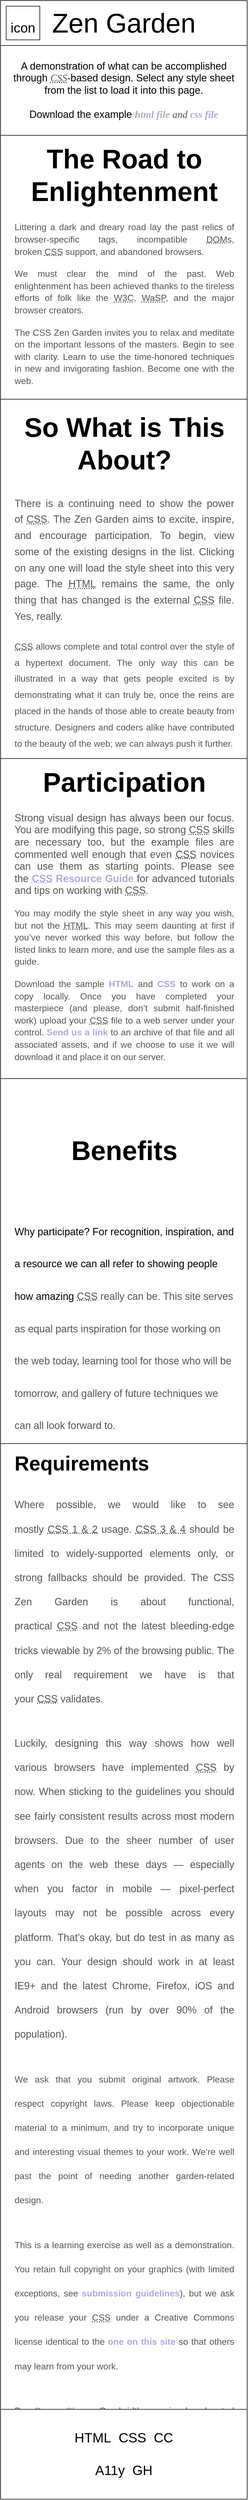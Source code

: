 <mxfile version="20.8.13" type="device"><diagram name="Page-1" id="O9Z1jvt8_44kayGr3Y2G"><mxGraphModel dx="648" dy="1076" grid="1" gridSize="10" guides="1" tooltips="1" connect="1" arrows="1" fold="1" page="1" pageScale="1" pageWidth="850" pageHeight="1100" math="0" shadow="0"><root><mxCell id="0"/><mxCell id="1" parent="0"/><mxCell id="o2cRoIlsviu9KYDnW9r5-2" value="&lt;font style=&quot;font-size: 48px;&quot;&gt;Zen Garden&lt;/font&gt;" style="rounded=0;whiteSpace=wrap;html=1;" vertex="1" parent="1"><mxGeometry x="20" y="20" width="440" height="80" as="geometry"/></mxCell><mxCell id="o2cRoIlsviu9KYDnW9r5-3" value="&lt;span style=&quot;color: rgb(85, 87, 83); font-family: georgia; font-size: 13.2px; font-style: italic; background-color: rgb(255, 255, 255);&quot;&gt;&lt;br&gt;&lt;/span&gt;" style="rounded=0;whiteSpace=wrap;html=1;" vertex="1" parent="1"><mxGeometry x="20" y="100" width="440" height="160" as="geometry"/></mxCell><mxCell id="o2cRoIlsviu9KYDnW9r5-5" value="" style="rounded=0;whiteSpace=wrap;html=1;fontSize=18;" vertex="1" parent="1"><mxGeometry x="20" y="260" width="440" height="470" as="geometry"/></mxCell><mxCell id="o2cRoIlsviu9KYDnW9r5-6" value="&lt;h1 style=&quot;text-align: center;&quot;&gt;&lt;font style=&quot;font-size: 48px;&quot;&gt;The Road to Enlightenment&lt;/font&gt;&lt;/h1&gt;&lt;p style=&quot;margin-top: 0px; text-align: justify; color: rgb(85, 87, 83); font-family: georgia, sans-serif; background-color: rgb(255, 255, 255);&quot;&gt;&lt;font size=&quot;3&quot;&gt;Littering a dark and dreary road lay the past relics of browser-specific tags, incompatible&amp;nbsp;&lt;abbr style=&quot;border-bottom: none;&quot; title=&quot;Document Object Model&quot;&gt;DOM&lt;/abbr&gt;s, broken&amp;nbsp;&lt;abbr style=&quot;border-bottom: none;&quot; title=&quot;Cascading Style Sheets&quot;&gt;CSS&lt;/abbr&gt;&amp;nbsp;support, and abandoned browsers.&lt;/font&gt;&lt;/p&gt;&lt;p style=&quot;margin-top: 0px; text-align: justify; color: rgb(85, 87, 83); font-family: georgia, sans-serif; background-color: rgb(255, 255, 255);&quot;&gt;&lt;font size=&quot;3&quot;&gt;We must clear the mind of the past. Web enlightenment has been achieved thanks to the tireless efforts of folk like the&amp;nbsp;&lt;abbr style=&quot;border-bottom: none;&quot; title=&quot;World Wide Web Consortium&quot;&gt;W3C&lt;/abbr&gt;,&amp;nbsp;&lt;abbr style=&quot;border-bottom: none;&quot; title=&quot;Web Standards Project&quot;&gt;WaSP&lt;/abbr&gt;, and the major browser creators.&lt;/font&gt;&lt;/p&gt;&lt;p style=&quot;margin-top: 0px; text-align: justify; color: rgb(85, 87, 83); font-family: georgia, sans-serif; background-color: rgb(255, 255, 255);&quot;&gt;&lt;font size=&quot;3&quot;&gt;The CSS Zen Garden invites you to relax and meditate on the important lessons of the masters. Begin to see with clarity. Learn to use the time-honored techniques in new and invigorating fashion. Become one with the web.&lt;/font&gt;&lt;/p&gt;" style="text;html=1;strokeColor=none;fillColor=none;spacing=5;spacingTop=-20;whiteSpace=wrap;overflow=hidden;rounded=0;fontSize=18;" vertex="1" parent="1"><mxGeometry x="40" y="260" width="400" height="470" as="geometry"/></mxCell><mxCell id="o2cRoIlsviu9KYDnW9r5-10" value="&lt;font style=&quot;font-size: 24px;&quot;&gt;icon&lt;/font&gt;" style="rounded=0;whiteSpace=wrap;html=1;fontSize=48;" vertex="1" parent="1"><mxGeometry x="30" y="30" width="60" height="60" as="geometry"/></mxCell><mxCell id="o2cRoIlsviu9KYDnW9r5-11" value="" style="rounded=0;whiteSpace=wrap;html=1;fontSize=24;" vertex="1" parent="1"><mxGeometry x="20" y="730" width="440" height="640" as="geometry"/></mxCell><mxCell id="o2cRoIlsviu9KYDnW9r5-12" value="&lt;h1 style=&quot;text-align: center;&quot;&gt;So What is This About?&lt;/h1&gt;&lt;p style=&quot;margin-top: 0px; text-align: justify; color: rgb(85, 87, 83); font-family: georgia, sans-serif; background-color: rgb(255, 255, 255);&quot;&gt;&lt;font style=&quot;font-size: 18px;&quot;&gt;There is a continuing need to show the power of&amp;nbsp;&lt;abbr style=&quot;border-bottom: none;&quot; title=&quot;Cascading Style Sheets&quot;&gt;CSS&lt;/abbr&gt;. The Zen Garden aims to excite, inspire, and encourage participation. To begin, view some of the existing designs in the list. Clicking on any one will load the style sheet into this very page. The&amp;nbsp;&lt;abbr style=&quot;border-bottom: none;&quot; title=&quot;HyperText Markup Language&quot;&gt;HTML&lt;/abbr&gt;&amp;nbsp;remains the same, the only thing that has changed is the external&amp;nbsp;&lt;abbr style=&quot;border-bottom: none;&quot; title=&quot;Cascading Style Sheets&quot;&gt;CSS&lt;/abbr&gt;&amp;nbsp;file. Yes, really.&lt;/font&gt;&lt;/p&gt;&lt;p style=&quot;margin-top: 0px; text-align: justify; color: rgb(85, 87, 83); font-family: georgia, sans-serif; background-color: rgb(255, 255, 255);&quot;&gt;&lt;font size=&quot;3&quot;&gt;&lt;abbr style=&quot;border-bottom: none;&quot; title=&quot;Cascading Style Sheets&quot;&gt;CSS&lt;/abbr&gt;&amp;nbsp;allows complete and total control over the style of a hypertext document. The only way this can be illustrated in a way that gets people excited is by demonstrating what it can truly be, once the reins are placed in the hands of those able to create beauty from structure. Designers and coders alike have contributed to the beauty of the web; we can always push it further.&lt;/font&gt;&lt;/p&gt;" style="text;html=1;strokeColor=none;fillColor=none;spacing=5;spacingTop=-20;whiteSpace=wrap;overflow=hidden;rounded=0;fontSize=24;" vertex="1" parent="1"><mxGeometry x="40" y="730" width="400" height="630" as="geometry"/></mxCell><mxCell id="o2cRoIlsviu9KYDnW9r5-13" value="A demonstration of what can be accomplished through&amp;nbsp;&lt;abbr style=&quot;border-bottom: none; color: rgb(85, 87, 83); font-family: georgia; font-style: italic; background-color: rgb(255, 255, 255);&quot; title=&quot;Cascading Style Sheets&quot;&gt;CSS&lt;/abbr&gt;-based design. Select any style sheet from the list to load it into this page.&lt;br style=&quot;border-color: var(--border-color);&quot;&gt;&lt;br style=&quot;border-color: var(--border-color);&quot;&gt;Download the example&amp;nbsp;&lt;a style=&quot;border-color: var(--border-color); font-weight: bold; text-decoration-line: none; color: rgb(183, 165, 223); font-family: georgia; font-style: italic; background-color: rgb(255, 255, 255);&quot; title=&quot;This page's source HTML code, not to be modified.&quot; href=&quot;http://127.0.0.1:5500/examples/index&quot;&gt;html file&lt;/a&gt;&lt;span style=&quot;border-color: var(--border-color); color: rgb(85, 87, 83); font-family: georgia; font-style: italic; background-color: rgb(255, 255, 255);&quot;&gt;&amp;nbsp;and&amp;nbsp;&lt;/span&gt;&lt;a style=&quot;border-color: var(--border-color); font-weight: bold; text-decoration-line: none; color: rgb(183, 165, 223); font-family: georgia; font-style: italic; background-color: rgb(255, 255, 255);&quot; title=&quot;This page's sample CSS, the file you may modify.&quot; href=&quot;http://127.0.0.1:5500/examples/style.css&quot;&gt;css file&lt;/a&gt;" style="text;html=1;strokeColor=none;fillColor=none;align=center;verticalAlign=middle;whiteSpace=wrap;rounded=0;fontSize=18;" vertex="1" parent="1"><mxGeometry x="40" y="100" width="400" height="160" as="geometry"/></mxCell><mxCell id="o2cRoIlsviu9KYDnW9r5-14" value="" style="rounded=0;whiteSpace=wrap;html=1;fontSize=18;" vertex="1" parent="1"><mxGeometry x="20" y="1370" width="440" height="570" as="geometry"/></mxCell><mxCell id="o2cRoIlsviu9KYDnW9r5-15" value="&lt;h1 style=&quot;text-align: center;&quot;&gt;&lt;font style=&quot;font-size: 48px;&quot;&gt;Participation&lt;/font&gt;&lt;/h1&gt;&lt;p style=&quot;margin-top: 0px; text-align: justify; color: rgb(85, 87, 83); font-family: georgia, sans-serif; background-color: rgb(255, 255, 255);&quot;&gt;&lt;font style=&quot;font-size: 18px;&quot;&gt;Strong visual design has always been our focus. You are modifying this page, so strong&amp;nbsp;&lt;abbr style=&quot;border-bottom: none;&quot; title=&quot;Cascading Style Sheets&quot;&gt;CSS&lt;/abbr&gt;&amp;nbsp;skills are necessary too, but the example files are commented well enough that even&amp;nbsp;&lt;abbr style=&quot;border-bottom: none;&quot; title=&quot;Cascading Style Sheets&quot;&gt;CSS&lt;/abbr&gt;&amp;nbsp;novices can use them as starting points. Please see the&amp;nbsp;&lt;a style=&quot;font-weight: bold; text-decoration-line: none; color: rgb(183, 165, 223);&quot; title=&quot;A listing of CSS-related resources&quot; href=&quot;http://www.mezzoblue.com/zengarden/resources/&quot;&gt;&lt;abbr style=&quot;border-bottom: none;&quot; title=&quot;Cascading Style Sheets&quot;&gt;CSS&lt;/abbr&gt;&amp;nbsp;Resource Guide&lt;/a&gt;&amp;nbsp;for advanced tutorials and tips on working with&amp;nbsp;&lt;abbr style=&quot;border-bottom: none;&quot; title=&quot;Cascading Style Sheets&quot;&gt;CSS&lt;/abbr&gt;.&lt;/font&gt;&lt;/p&gt;&lt;p style=&quot;margin-top: 0px; text-align: justify; color: rgb(85, 87, 83); font-family: georgia, sans-serif; background-color: rgb(255, 255, 255);&quot;&gt;&lt;font size=&quot;3&quot;&gt;You may modify the style sheet in any way you wish, but not the&amp;nbsp;&lt;abbr style=&quot;border-bottom: none;&quot; title=&quot;HyperText Markup Language&quot;&gt;HTML&lt;/abbr&gt;. This may seem daunting at first if you’ve never worked this way before, but follow the listed links to learn more, and use the sample files as a guide.&lt;/font&gt;&lt;/p&gt;&lt;p style=&quot;margin-top: 0px; text-align: justify; color: rgb(85, 87, 83); font-family: georgia, sans-serif; background-color: rgb(255, 255, 255);&quot;&gt;&lt;font size=&quot;3&quot;&gt;Download the sample&amp;nbsp;&lt;a style=&quot;font-weight: bold; text-decoration-line: none; color: rgb(183, 165, 223);&quot; title=&quot;This page's source HTML code, not to be modified.&quot; href=&quot;http://127.0.0.1:5500/examples/index&quot;&gt;HTML&lt;/a&gt;&amp;nbsp;and&amp;nbsp;&lt;a style=&quot;font-weight: bold; text-decoration-line: none; color: rgb(183, 165, 223);&quot; title=&quot;This page's sample CSS, the file you may modify.&quot; href=&quot;http://127.0.0.1:5500/examples/style.css&quot;&gt;CSS&lt;/a&gt;&amp;nbsp;to work on a copy locally. Once you have completed your masterpiece (and please, don’t submit half-finished work) upload your&amp;nbsp;&lt;abbr style=&quot;border-bottom: none;&quot; title=&quot;Cascading Style Sheets&quot;&gt;CSS&lt;/abbr&gt;&amp;nbsp;file to a web server under your control.&amp;nbsp;&lt;a style=&quot;font-weight: bold; text-decoration-line: none; color: rgb(183, 165, 223);&quot; title=&quot;Use the contact form to send us your CSS file&quot; href=&quot;http://www.mezzoblue.com/zengarden/submit/&quot;&gt;Send us a link&lt;/a&gt;&amp;nbsp;to an archive of that file and all associated assets, and if we choose to use it we will download it and place it on our server.&lt;/font&gt;&lt;/p&gt;" style="text;html=1;strokeColor=none;fillColor=none;spacing=5;spacingTop=-20;whiteSpace=wrap;overflow=hidden;rounded=0;fontSize=18;" vertex="1" parent="1"><mxGeometry x="40" y="1370" width="400" height="540" as="geometry"/></mxCell><mxCell id="o2cRoIlsviu9KYDnW9r5-16" value="" style="rounded=0;whiteSpace=wrap;html=1;fontSize=18;" vertex="1" parent="1"><mxGeometry x="20" y="1940" width="440" height="650" as="geometry"/></mxCell><mxCell id="o2cRoIlsviu9KYDnW9r5-17" value="&lt;h1 style=&quot;text-align: center;&quot;&gt;&lt;font style=&quot;font-size: 48px;&quot;&gt;Benefits&lt;/font&gt;&lt;/h1&gt;&lt;p&gt;&lt;font style=&quot;font-size: 18px;&quot;&gt;Why participate? For recognition, inspiration, and a resource we can all refer to showing people how amazing&amp;nbsp;&lt;abbr style=&quot;border-bottom: none; color: rgb(85, 87, 83); font-family: georgia, sans-serif; text-align: justify; background-color: rgb(255, 255, 255);&quot; title=&quot;Cascading Style Sheets&quot;&gt;CSS&lt;/abbr&gt;&lt;span style=&quot;color: rgb(85, 87, 83); font-family: georgia, sans-serif; text-align: justify; background-color: rgb(255, 255, 255);&quot;&gt;&amp;nbsp;really can be. This site serves as equal parts inspiration for those working on the web today, learning tool for those who will be tomorrow, and gallery of future techniques we can all look forward to.&lt;/span&gt;&lt;/font&gt;&lt;br&gt;&lt;/p&gt;" style="text;html=1;strokeColor=none;fillColor=none;spacing=5;spacingTop=-20;whiteSpace=wrap;overflow=hidden;rounded=0;fontSize=48;" vertex="1" parent="1"><mxGeometry x="40" y="1940" width="400" height="640" as="geometry"/></mxCell><mxCell id="o2cRoIlsviu9KYDnW9r5-19" value="" style="rounded=0;whiteSpace=wrap;html=1;fontSize=18;" vertex="1" parent="1"><mxGeometry x="20" y="2590" width="440" height="1720" as="geometry"/></mxCell><mxCell id="o2cRoIlsviu9KYDnW9r5-20" value="&lt;h1&gt;&lt;span style=&quot;background-color: initial;&quot;&gt;Requirements&lt;/span&gt;&lt;/h1&gt;&lt;h1&gt;&lt;p style=&quot;margin-top: 0px; text-align: justify; color: rgb(85, 87, 83); font-family: georgia, sans-serif; font-weight: 400; background-color: rgb(255, 255, 255);&quot;&gt;&lt;font style=&quot;font-size: 18px;&quot;&gt;Where possible, we would like to see mostly&amp;nbsp;&lt;abbr style=&quot;border-bottom: none;&quot; title=&quot;Cascading Style Sheets, levels 1 and 2&quot;&gt;CSS 1 &amp;amp; 2&lt;/abbr&gt;&amp;nbsp;usage.&amp;nbsp;&lt;abbr style=&quot;border-bottom: none;&quot; title=&quot;Cascading Style Sheets, levels 3 and 4&quot;&gt;CSS 3 &amp;amp; 4&lt;/abbr&gt;&amp;nbsp;should be limited to widely-supported elements only, or strong fallbacks should be provided. The CSS Zen Garden is about functional, practical&amp;nbsp;&lt;abbr style=&quot;border-bottom: none;&quot; title=&quot;Cascading Style Sheets&quot;&gt;CSS&lt;/abbr&gt;&amp;nbsp;and not the latest bleeding-edge tricks viewable by 2% of the browsing public. The only real requirement we have is that your&amp;nbsp;&lt;abbr style=&quot;border-bottom: none;&quot; title=&quot;Cascading Style Sheets&quot;&gt;CSS&lt;/abbr&gt;&amp;nbsp;validates.&lt;/font&gt;&lt;/p&gt;&lt;p style=&quot;margin-top: 0px; text-align: justify; color: rgb(85, 87, 83); font-family: georgia, sans-serif; font-weight: 400; background-color: rgb(255, 255, 255);&quot;&gt;&lt;font style=&quot;font-size: 18px;&quot;&gt;Luckily, designing this way shows how well various browsers have implemented&amp;nbsp;&lt;abbr style=&quot;border-bottom: none;&quot; title=&quot;Cascading Style Sheets&quot;&gt;CSS&lt;/abbr&gt;&amp;nbsp;by now. When sticking to the guidelines you should see fairly consistent results across most modern browsers. Due to the sheer number of user agents on the web these days — especially when you factor in mobile — pixel-perfect layouts may not be possible across every platform. That’s okay, but do test in as many as you can. Your design should work in at least IE9+ and the latest Chrome, Firefox, iOS and Android browsers (run by over 90% of the population).&lt;/font&gt;&lt;/p&gt;&lt;p style=&quot;margin-top: 0px; text-align: justify; color: rgb(85, 87, 83); font-family: georgia, sans-serif; font-weight: 400; background-color: rgb(255, 255, 255);&quot;&gt;&lt;font size=&quot;3&quot;&gt;We ask that you submit original artwork. Please respect copyright laws. Please keep objectionable material to a minimum, and try to incorporate unique and interesting visual themes to your work. We’re well past the point of needing another garden-related design.&lt;/font&gt;&lt;/p&gt;&lt;p style=&quot;margin-top: 0px; text-align: justify; color: rgb(85, 87, 83); font-family: georgia, sans-serif; font-weight: 400; background-color: rgb(255, 255, 255);&quot;&gt;&lt;font size=&quot;3&quot;&gt;This is a learning exercise as well as a demonstration. You retain full copyright on your graphics (with limited exceptions, see&amp;nbsp;&lt;a style=&quot;font-weight: bold; text-decoration-line: none; color: rgb(183, 165, 223);&quot; href=&quot;http://www.mezzoblue.com/zengarden/submit/guidelines/&quot;&gt;submission guidelines&lt;/a&gt;), but we ask you release your&amp;nbsp;&lt;abbr style=&quot;border-bottom: none;&quot; title=&quot;Cascading Style Sheets&quot;&gt;CSS&lt;/abbr&gt;&amp;nbsp;under a Creative Commons license identical to the&amp;nbsp;&lt;a style=&quot;font-weight: bold; text-decoration-line: none; color: rgb(183, 165, 223);&quot; title=&quot;View the Zen Garden's license information.&quot; href=&quot;http://creativecommons.org/licenses/by-nc-sa/3.0/&quot;&gt;one on this site&lt;/a&gt;&amp;nbsp;so that others may learn from your work.&lt;/font&gt;&lt;/p&gt;&lt;p style=&quot;margin-top: 0px; text-align: justify; color: rgb(85, 87, 83); font-family: georgia, sans-serif; font-weight: 400; background-color: rgb(255, 255, 255);&quot;&gt;&lt;font size=&quot;3&quot;&gt;By&amp;nbsp;&lt;a style=&quot;font-weight: bold; text-decoration-line: none; color: rgb(183, 165, 223);&quot; href=&quot;http://www.mezzoblue.com/&quot;&gt;Dave Shea&lt;/a&gt;. Bandwidth graciously donated by&amp;nbsp;&lt;a style=&quot;font-weight: bold; text-decoration-line: none; color: rgb(183, 165, 223);&quot; href=&quot;http://www.mediatemple.net/&quot;&gt;mediatemple&lt;/a&gt;. Now available:&amp;nbsp;&lt;a style=&quot;font-weight: bold; text-decoration-line: none; color: rgb(183, 165, 223);&quot; href=&quot;http://www.amazon.com/exec/obidos/ASIN/0321303474/mezzoblue-20/&quot;&gt;Zen Garden, the book&lt;/a&gt;.&lt;br&gt;&lt;/font&gt;&lt;/p&gt;&lt;/h1&gt;" style="text;html=1;strokeColor=none;fillColor=none;spacing=5;spacingTop=-20;whiteSpace=wrap;overflow=hidden;rounded=0;fontSize=18;" vertex="1" parent="1"><mxGeometry x="40" y="2590" width="400" height="1720" as="geometry"/></mxCell><mxCell id="o2cRoIlsviu9KYDnW9r5-26" value="&lt;font style=&quot;font-size: 24px;&quot;&gt;HTML&amp;nbsp; CSS&amp;nbsp; CC&lt;br&gt;&lt;br&gt;A11y&amp;nbsp; GH&lt;/font&gt;" style="rounded=0;whiteSpace=wrap;html=1;fontSize=18;" vertex="1" parent="1"><mxGeometry x="20" y="4310" width="440" height="160" as="geometry"/></mxCell></root></mxGraphModel></diagram></mxfile>